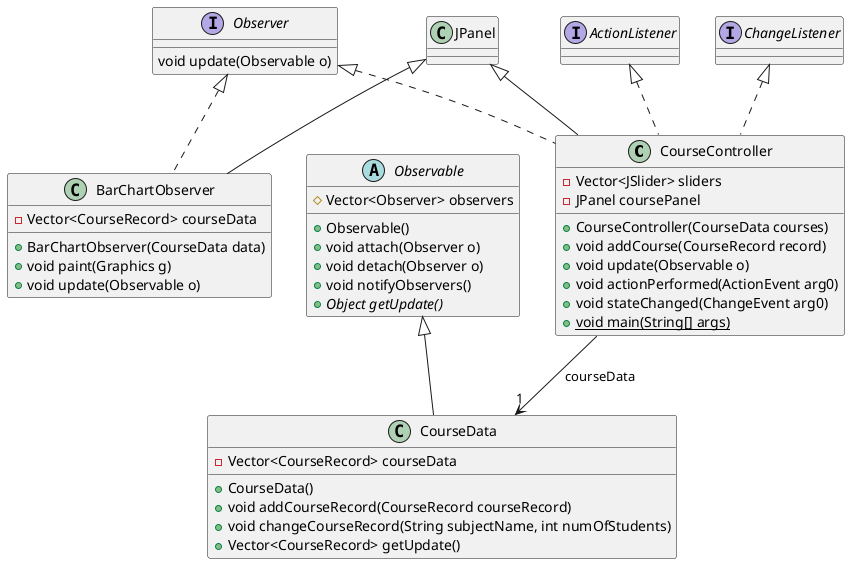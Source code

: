 @startuml
class CourseController [[java:observer.pattern.CourseController]] {
	-Vector<JSlider> sliders
	-JPanel coursePanel
	+CourseController(CourseData courses)
	+void addCourse(CourseRecord record)
	+void update(Observable o)
	+void actionPerformed(ActionEvent arg0)
	+void stateChanged(ChangeEvent arg0)
	+{static}void main(String[] args)
}
class CourseData [[java:observer.pattern.CourseData]] {
}
CourseController --> "1" CourseData : courseData
class JPanel [[java:javax.swing.JPanel]] {
}
JPanel <|-- CourseController
interface Observer [[java:observer.pattern.Observer]] {
}
Observer <|.. CourseController
interface ChangeListener [[java:javax.swing.event.ChangeListener]] {
}
ChangeListener <|.. CourseController
interface ActionListener [[java:java.awt.event.ActionListener]] {
}
ActionListener <|.. CourseController
class BarChartObserver [[java:observer.pattern.BarChartObserver]] {
	-Vector<CourseRecord> courseData
	+BarChartObserver(CourseData data)
	+void paint(Graphics g)
	+void update(Observable o)
}
class JPanel [[java:javax.swing.JPanel]] {
}
JPanel <|-- BarChartObserver
interface Observer [[java:observer.pattern.Observer]] {
}
Observer <|.. BarChartObserver
class CourseData [[java:observer.pattern.CourseData]] {
	-Vector<CourseRecord> courseData
	+CourseData()
	+void addCourseRecord(CourseRecord courseRecord)
	+void changeCourseRecord(String subjectName, int numOfStudents)
	+Vector<CourseRecord> getUpdate()
}
class Observable [[java:observer.pattern.Observable]] {
}
Observable <|-- CourseData
abstract class Observable [[java:observer.pattern.Observable]] {
	#Vector<Observer> observers
	+Observable()
	+void attach(Observer o)
	+void detach(Observer o)
	+void notifyObservers()
	+{abstract}Object getUpdate()
}
interface Observer [[java:observer.pattern.Observer]] {
	void update(Observable o)
}
@enduml